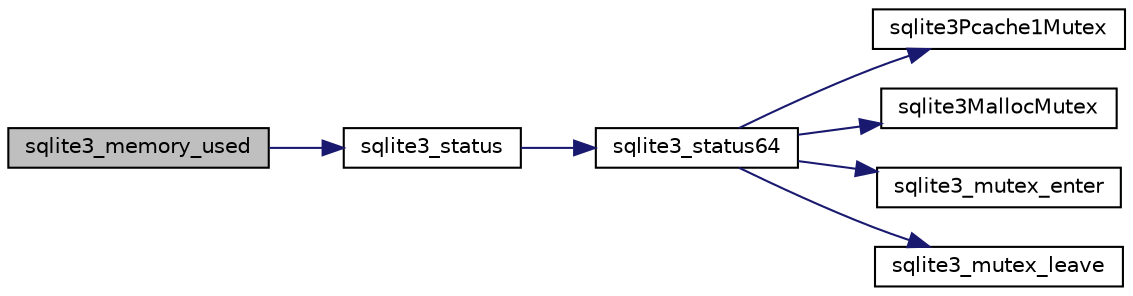 digraph "sqlite3_memory_used"
{
  edge [fontname="Helvetica",fontsize="10",labelfontname="Helvetica",labelfontsize="10"];
  node [fontname="Helvetica",fontsize="10",shape=record];
  rankdir="LR";
  Node1 [label="sqlite3_memory_used",height=0.2,width=0.4,color="black", fillcolor="grey75", style="filled", fontcolor="black"];
  Node1 -> Node2 [color="midnightblue",fontsize="10",style="solid",fontname="Helvetica"];
  Node2 [label="sqlite3_status",height=0.2,width=0.4,color="black", fillcolor="white", style="filled",URL="$sqlite3_8c.html#ad0a6bbb8ccb65df1a5fdf9254a6ece61"];
  Node2 -> Node3 [color="midnightblue",fontsize="10",style="solid",fontname="Helvetica"];
  Node3 [label="sqlite3_status64",height=0.2,width=0.4,color="black", fillcolor="white", style="filled",URL="$sqlite3_8c.html#a30926180b4a396d6ac9e9cb57504b72b"];
  Node3 -> Node4 [color="midnightblue",fontsize="10",style="solid",fontname="Helvetica"];
  Node4 [label="sqlite3Pcache1Mutex",height=0.2,width=0.4,color="black", fillcolor="white", style="filled",URL="$sqlite3_8c.html#a4b8fb4a638129fa401986c442c33bec4"];
  Node3 -> Node5 [color="midnightblue",fontsize="10",style="solid",fontname="Helvetica"];
  Node5 [label="sqlite3MallocMutex",height=0.2,width=0.4,color="black", fillcolor="white", style="filled",URL="$sqlite3_8c.html#ace5c421a088dfc155873c0d9545e6870"];
  Node3 -> Node6 [color="midnightblue",fontsize="10",style="solid",fontname="Helvetica"];
  Node6 [label="sqlite3_mutex_enter",height=0.2,width=0.4,color="black", fillcolor="white", style="filled",URL="$sqlite3_8c.html#af5a0a035d6f2e625f7fa5339365e8970"];
  Node3 -> Node7 [color="midnightblue",fontsize="10",style="solid",fontname="Helvetica"];
  Node7 [label="sqlite3_mutex_leave",height=0.2,width=0.4,color="black", fillcolor="white", style="filled",URL="$sqlite3_8c.html#a7ebfb82d85f10ee7a80ea8d7ff155c65"];
}
